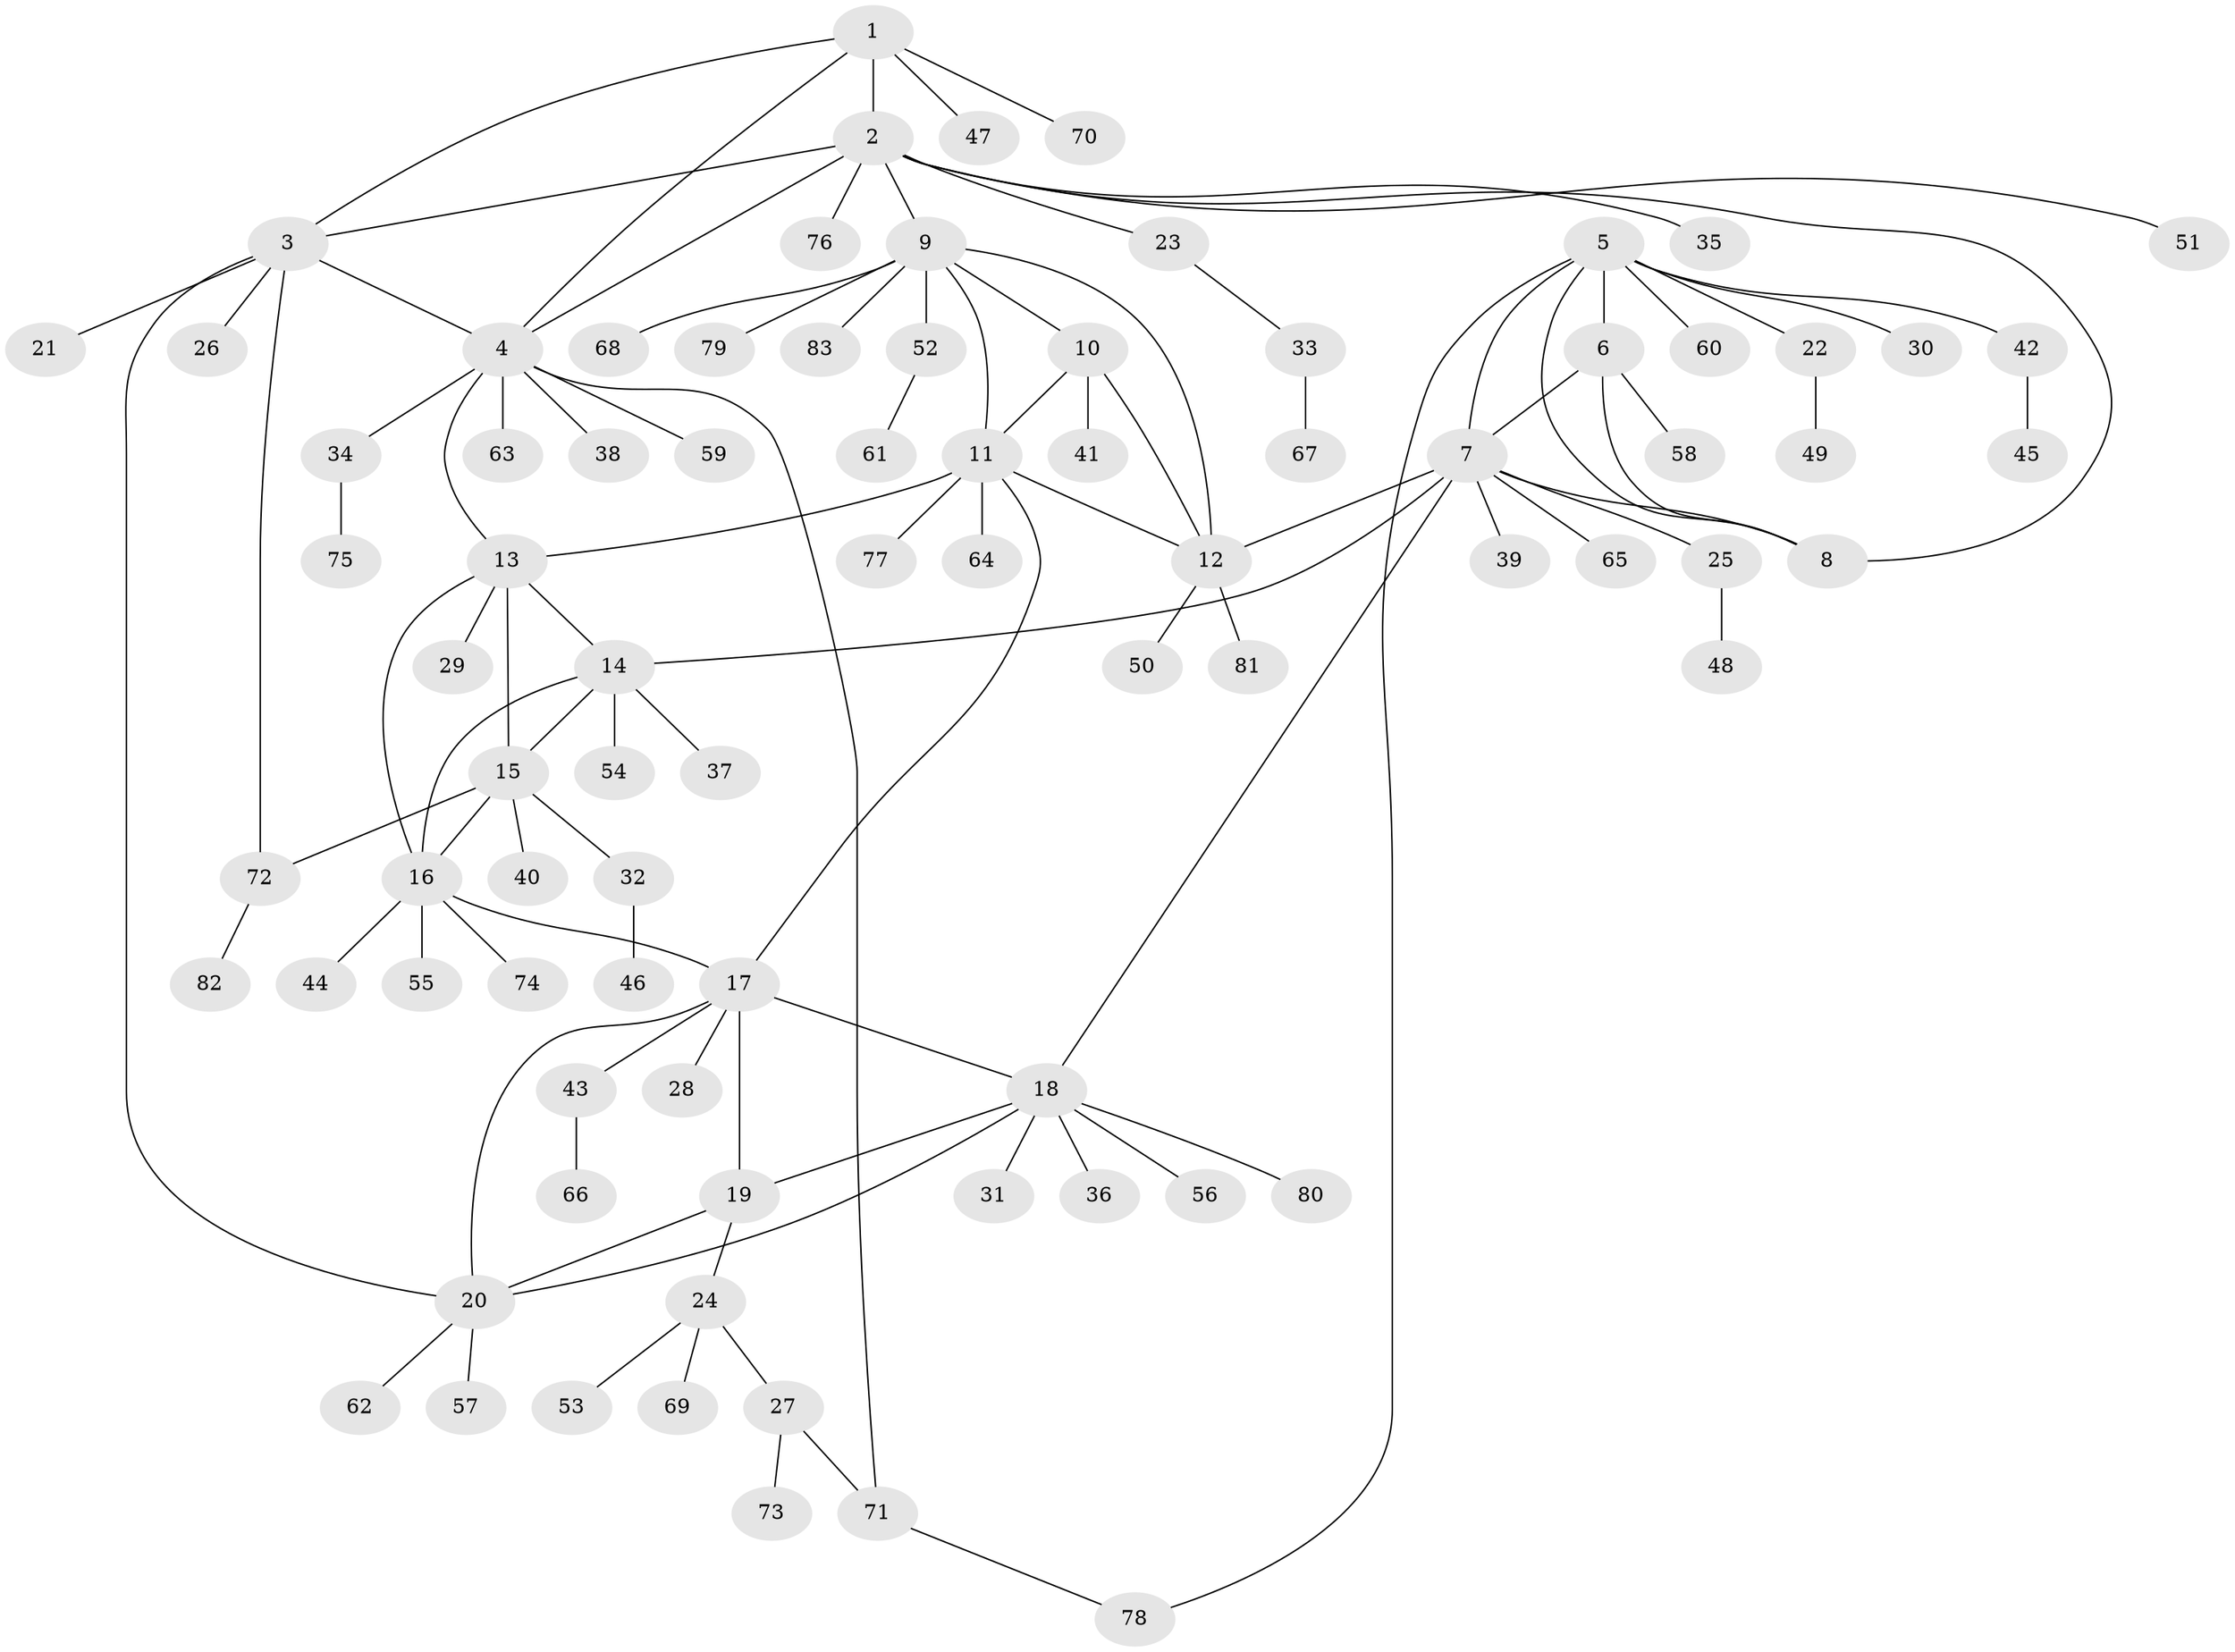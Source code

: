 // Generated by graph-tools (version 1.1) at 2025/54/03/09/25 04:54:28]
// undirected, 83 vertices, 106 edges
graph export_dot {
graph [start="1"]
  node [color=gray90,style=filled];
  1;
  2;
  3;
  4;
  5;
  6;
  7;
  8;
  9;
  10;
  11;
  12;
  13;
  14;
  15;
  16;
  17;
  18;
  19;
  20;
  21;
  22;
  23;
  24;
  25;
  26;
  27;
  28;
  29;
  30;
  31;
  32;
  33;
  34;
  35;
  36;
  37;
  38;
  39;
  40;
  41;
  42;
  43;
  44;
  45;
  46;
  47;
  48;
  49;
  50;
  51;
  52;
  53;
  54;
  55;
  56;
  57;
  58;
  59;
  60;
  61;
  62;
  63;
  64;
  65;
  66;
  67;
  68;
  69;
  70;
  71;
  72;
  73;
  74;
  75;
  76;
  77;
  78;
  79;
  80;
  81;
  82;
  83;
  1 -- 2;
  1 -- 3;
  1 -- 4;
  1 -- 47;
  1 -- 70;
  2 -- 3;
  2 -- 4;
  2 -- 8;
  2 -- 9;
  2 -- 23;
  2 -- 35;
  2 -- 51;
  2 -- 76;
  3 -- 4;
  3 -- 20;
  3 -- 21;
  3 -- 26;
  3 -- 72;
  4 -- 13;
  4 -- 34;
  4 -- 38;
  4 -- 59;
  4 -- 63;
  4 -- 71;
  5 -- 6;
  5 -- 7;
  5 -- 8;
  5 -- 22;
  5 -- 30;
  5 -- 42;
  5 -- 60;
  5 -- 78;
  6 -- 7;
  6 -- 8;
  6 -- 58;
  7 -- 8;
  7 -- 12;
  7 -- 14;
  7 -- 18;
  7 -- 25;
  7 -- 39;
  7 -- 65;
  9 -- 10;
  9 -- 11;
  9 -- 12;
  9 -- 52;
  9 -- 68;
  9 -- 79;
  9 -- 83;
  10 -- 11;
  10 -- 12;
  10 -- 41;
  11 -- 12;
  11 -- 13;
  11 -- 17;
  11 -- 64;
  11 -- 77;
  12 -- 50;
  12 -- 81;
  13 -- 14;
  13 -- 15;
  13 -- 16;
  13 -- 29;
  14 -- 15;
  14 -- 16;
  14 -- 37;
  14 -- 54;
  15 -- 16;
  15 -- 32;
  15 -- 40;
  15 -- 72;
  16 -- 17;
  16 -- 44;
  16 -- 55;
  16 -- 74;
  17 -- 18;
  17 -- 19;
  17 -- 20;
  17 -- 28;
  17 -- 43;
  18 -- 19;
  18 -- 20;
  18 -- 31;
  18 -- 36;
  18 -- 56;
  18 -- 80;
  19 -- 20;
  19 -- 24;
  20 -- 57;
  20 -- 62;
  22 -- 49;
  23 -- 33;
  24 -- 27;
  24 -- 53;
  24 -- 69;
  25 -- 48;
  27 -- 71;
  27 -- 73;
  32 -- 46;
  33 -- 67;
  34 -- 75;
  42 -- 45;
  43 -- 66;
  52 -- 61;
  71 -- 78;
  72 -- 82;
}
